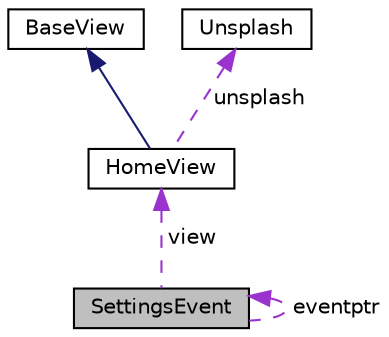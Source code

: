 digraph "SettingsEvent"
{
 // LATEX_PDF_SIZE
  edge [fontname="Helvetica",fontsize="10",labelfontname="Helvetica",labelfontsize="10"];
  node [fontname="Helvetica",fontsize="10",shape=record];
  Node1 [label="SettingsEvent",height=0.2,width=0.4,color="black", fillcolor="grey75", style="filled", fontcolor="black",tooltip="A class for handling events related to the settings. The SettingsEvent class is responsible for updat..."];
  Node1 -> Node1 [dir="back",color="darkorchid3",fontsize="10",style="dashed",label=" eventptr" ,fontname="Helvetica"];
  Node2 -> Node1 [dir="back",color="darkorchid3",fontsize="10",style="dashed",label=" view" ,fontname="Helvetica"];
  Node2 [label="HomeView",height=0.2,width=0.4,color="black", fillcolor="white", style="filled",URL="$classHomeView.html",tooltip="The main view of the application."];
  Node3 -> Node2 [dir="back",color="midnightblue",fontsize="10",style="solid",fontname="Helvetica"];
  Node3 [label="BaseView",height=0.2,width=0.4,color="black", fillcolor="white", style="filled",URL="$classBaseView.html",tooltip="BaseView class basic structure of a view."];
  Node4 -> Node2 [dir="back",color="darkorchid3",fontsize="10",style="dashed",label=" unsplash" ,fontname="Helvetica"];
  Node4 [label="Unsplash",height=0.2,width=0.4,color="black", fillcolor="white", style="filled",URL="$classUnsplash.html",tooltip="Unsplash background manager class."];
}
